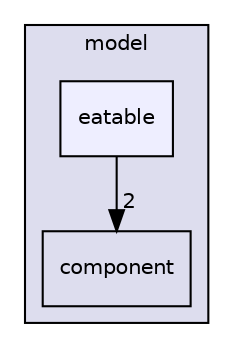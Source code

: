 digraph "src/header/model/eatable" {
  compound=true
  node [ fontsize="10", fontname="Helvetica"];
  edge [ labelfontsize="10", labelfontname="Helvetica"];
  subgraph clusterdir_9bb37123d0b16b72a6faa8ea1cd278f6 {
    graph [ bgcolor="#ddddee", pencolor="black", label="model" fontname="Helvetica", fontsize="10", URL="dir_9bb37123d0b16b72a6faa8ea1cd278f6.html"]
  dir_4319eaca3558815e88e24416d5b03017 [shape=box label="component" URL="dir_4319eaca3558815e88e24416d5b03017.html"];
  dir_a0b2213b5f37dd01d7e6b96d5623dc9f [shape=box, label="eatable", style="filled", fillcolor="#eeeeff", pencolor="black", URL="dir_a0b2213b5f37dd01d7e6b96d5623dc9f.html"];
  }
  dir_a0b2213b5f37dd01d7e6b96d5623dc9f->dir_4319eaca3558815e88e24416d5b03017 [headlabel="2", labeldistance=1.5 headhref="dir_000005_000004.html"];
}
